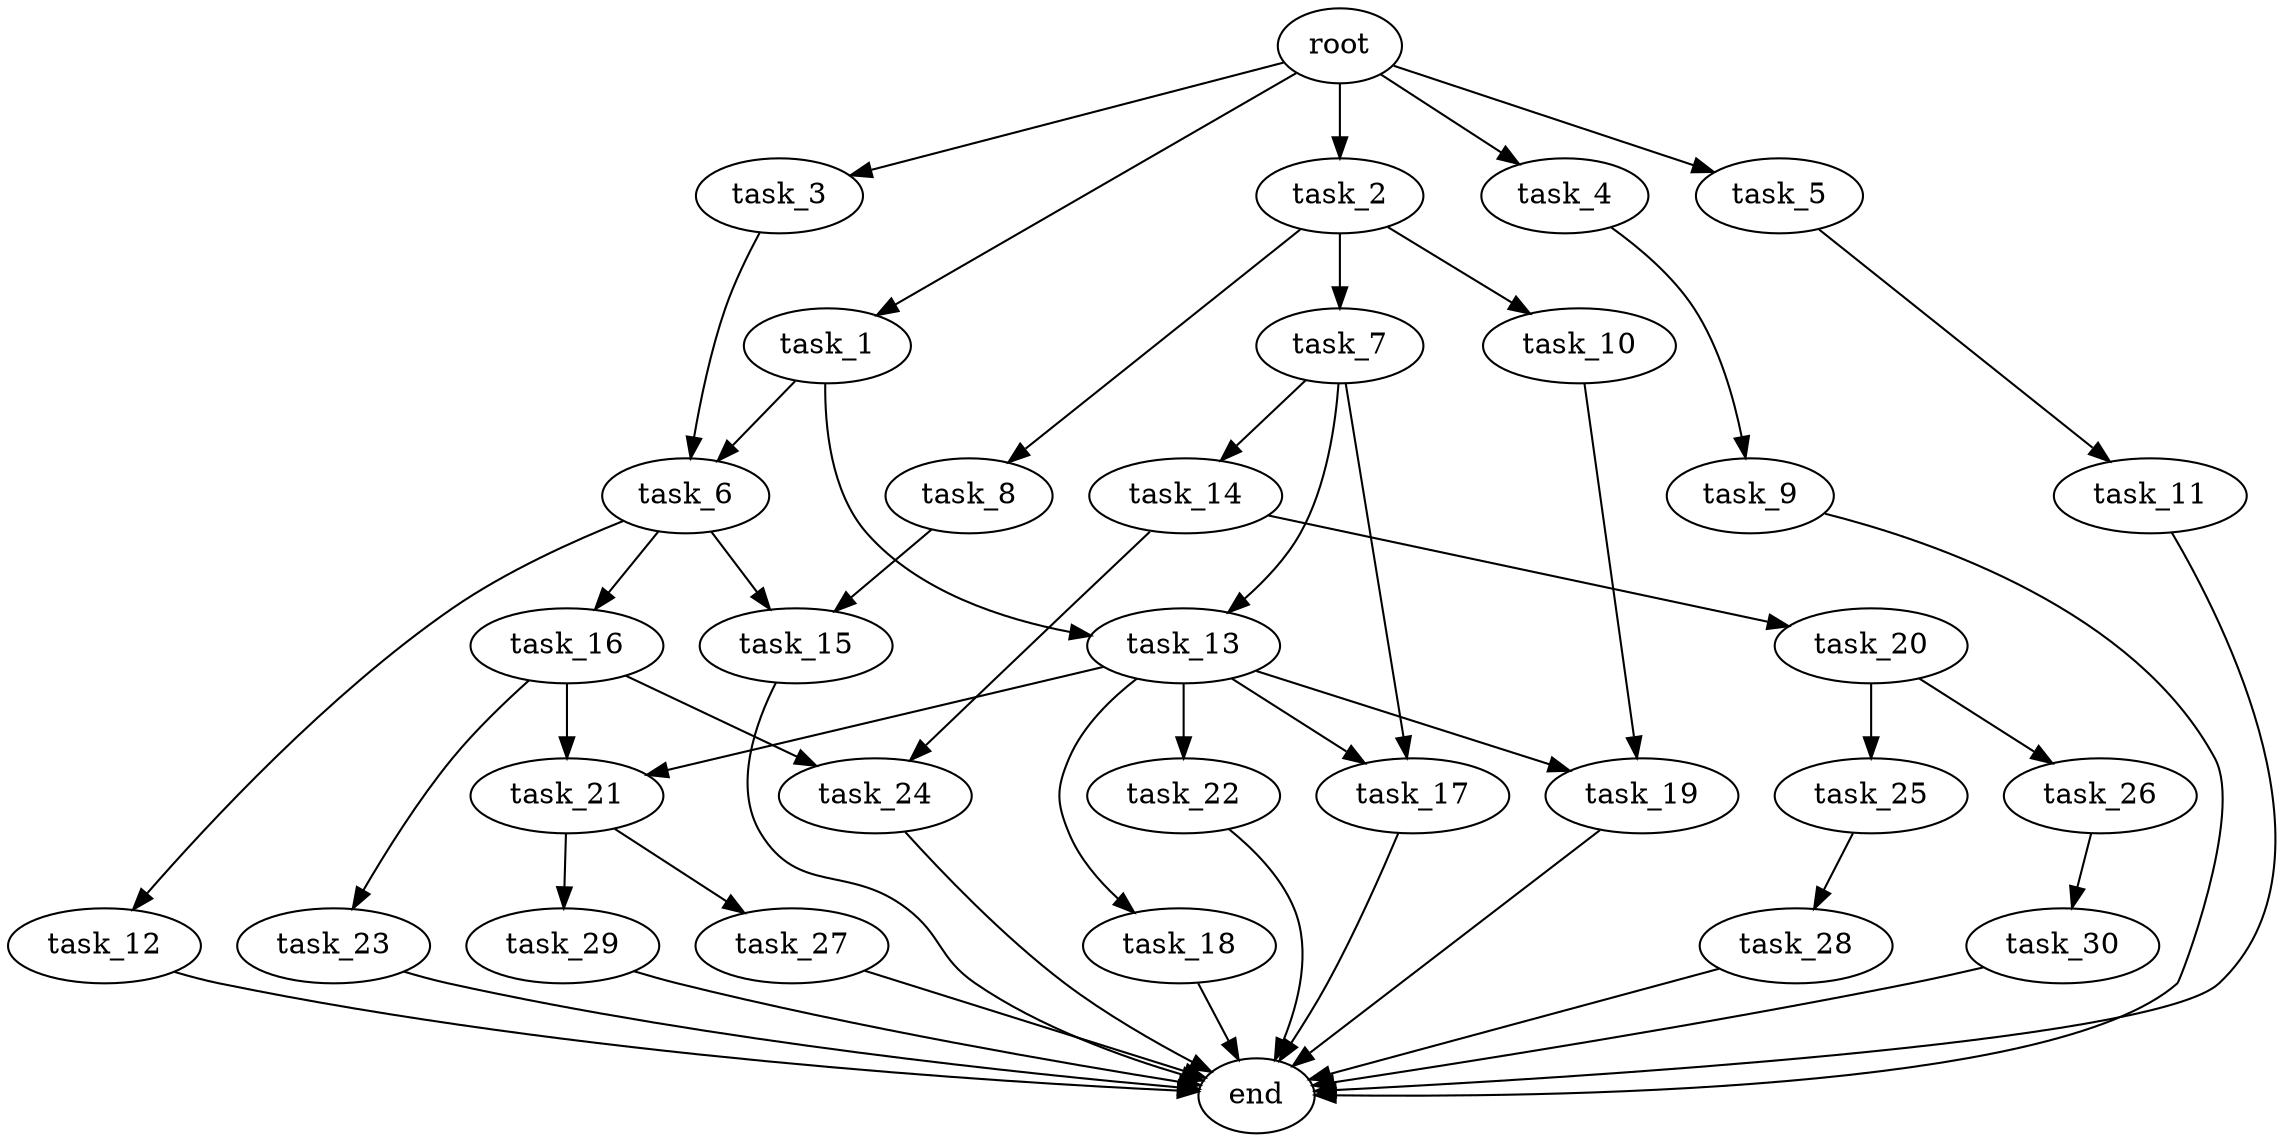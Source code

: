digraph G {
  root [size="0.000000e+00"];
  task_1 [size="6.011818e+09"];
  task_2 [size="8.562881e+07"];
  task_3 [size="2.524652e+09"];
  task_4 [size="8.051051e+09"];
  task_5 [size="3.055292e+09"];
  task_6 [size="9.670277e+09"];
  task_7 [size="6.427760e+09"];
  task_8 [size="4.238644e+09"];
  task_9 [size="3.765378e+09"];
  task_10 [size="3.487743e+09"];
  task_11 [size="2.520735e+09"];
  task_12 [size="4.667513e+09"];
  task_13 [size="6.772284e+09"];
  task_14 [size="8.243284e+09"];
  task_15 [size="3.972128e+09"];
  task_16 [size="1.024019e+09"];
  task_17 [size="5.115626e+09"];
  task_18 [size="6.623892e+09"];
  task_19 [size="8.432996e+09"];
  task_20 [size="3.742923e+09"];
  task_21 [size="6.473774e+09"];
  task_22 [size="6.090892e+09"];
  task_23 [size="2.985461e+09"];
  task_24 [size="1.081937e+09"];
  task_25 [size="6.393067e+08"];
  task_26 [size="9.883621e+09"];
  task_27 [size="6.406307e+09"];
  task_28 [size="8.615055e+09"];
  task_29 [size="2.612208e+09"];
  task_30 [size="7.111227e+09"];
  end [size="0.000000e+00"];

  root -> task_1 [size="1.000000e-12"];
  root -> task_2 [size="1.000000e-12"];
  root -> task_3 [size="1.000000e-12"];
  root -> task_4 [size="1.000000e-12"];
  root -> task_5 [size="1.000000e-12"];
  task_1 -> task_6 [size="4.835139e+08"];
  task_1 -> task_13 [size="3.386142e+08"];
  task_2 -> task_7 [size="6.427760e+08"];
  task_2 -> task_8 [size="4.238644e+08"];
  task_2 -> task_10 [size="3.487743e+08"];
  task_3 -> task_6 [size="4.835139e+08"];
  task_4 -> task_9 [size="3.765378e+08"];
  task_5 -> task_11 [size="2.520735e+08"];
  task_6 -> task_12 [size="4.667513e+08"];
  task_6 -> task_15 [size="1.986064e+08"];
  task_6 -> task_16 [size="1.024019e+08"];
  task_7 -> task_13 [size="3.386142e+08"];
  task_7 -> task_14 [size="8.243284e+08"];
  task_7 -> task_17 [size="2.557813e+08"];
  task_8 -> task_15 [size="1.986064e+08"];
  task_9 -> end [size="1.000000e-12"];
  task_10 -> task_19 [size="4.216498e+08"];
  task_11 -> end [size="1.000000e-12"];
  task_12 -> end [size="1.000000e-12"];
  task_13 -> task_17 [size="2.557813e+08"];
  task_13 -> task_18 [size="6.623892e+08"];
  task_13 -> task_19 [size="4.216498e+08"];
  task_13 -> task_21 [size="3.236887e+08"];
  task_13 -> task_22 [size="6.090892e+08"];
  task_14 -> task_20 [size="3.742923e+08"];
  task_14 -> task_24 [size="5.409686e+07"];
  task_15 -> end [size="1.000000e-12"];
  task_16 -> task_21 [size="3.236887e+08"];
  task_16 -> task_23 [size="2.985461e+08"];
  task_16 -> task_24 [size="5.409686e+07"];
  task_17 -> end [size="1.000000e-12"];
  task_18 -> end [size="1.000000e-12"];
  task_19 -> end [size="1.000000e-12"];
  task_20 -> task_25 [size="6.393067e+07"];
  task_20 -> task_26 [size="9.883621e+08"];
  task_21 -> task_27 [size="6.406307e+08"];
  task_21 -> task_29 [size="2.612208e+08"];
  task_22 -> end [size="1.000000e-12"];
  task_23 -> end [size="1.000000e-12"];
  task_24 -> end [size="1.000000e-12"];
  task_25 -> task_28 [size="8.615055e+08"];
  task_26 -> task_30 [size="7.111227e+08"];
  task_27 -> end [size="1.000000e-12"];
  task_28 -> end [size="1.000000e-12"];
  task_29 -> end [size="1.000000e-12"];
  task_30 -> end [size="1.000000e-12"];
}
